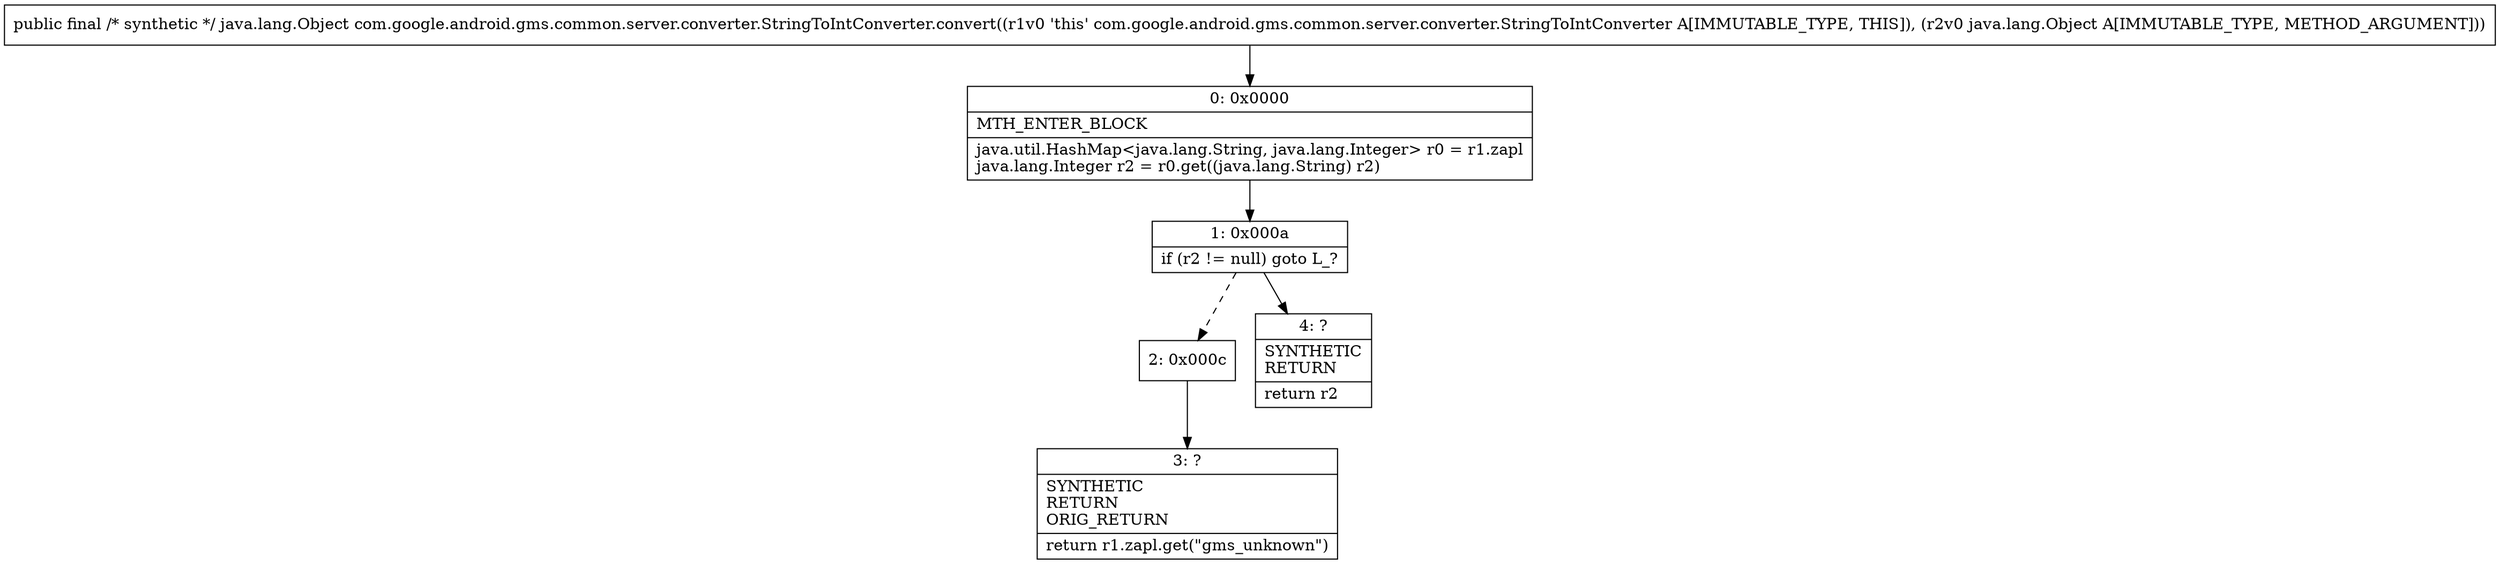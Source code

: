 digraph "CFG forcom.google.android.gms.common.server.converter.StringToIntConverter.convert(Ljava\/lang\/Object;)Ljava\/lang\/Object;" {
Node_0 [shape=record,label="{0\:\ 0x0000|MTH_ENTER_BLOCK\l|java.util.HashMap\<java.lang.String, java.lang.Integer\> r0 = r1.zapl\ljava.lang.Integer r2 = r0.get((java.lang.String) r2)\l}"];
Node_1 [shape=record,label="{1\:\ 0x000a|if (r2 != null) goto L_?\l}"];
Node_2 [shape=record,label="{2\:\ 0x000c}"];
Node_3 [shape=record,label="{3\:\ ?|SYNTHETIC\lRETURN\lORIG_RETURN\l|return r1.zapl.get(\"gms_unknown\")\l}"];
Node_4 [shape=record,label="{4\:\ ?|SYNTHETIC\lRETURN\l|return r2\l}"];
MethodNode[shape=record,label="{public final \/* synthetic *\/ java.lang.Object com.google.android.gms.common.server.converter.StringToIntConverter.convert((r1v0 'this' com.google.android.gms.common.server.converter.StringToIntConverter A[IMMUTABLE_TYPE, THIS]), (r2v0 java.lang.Object A[IMMUTABLE_TYPE, METHOD_ARGUMENT])) }"];
MethodNode -> Node_0;
Node_0 -> Node_1;
Node_1 -> Node_2[style=dashed];
Node_1 -> Node_4;
Node_2 -> Node_3;
}

